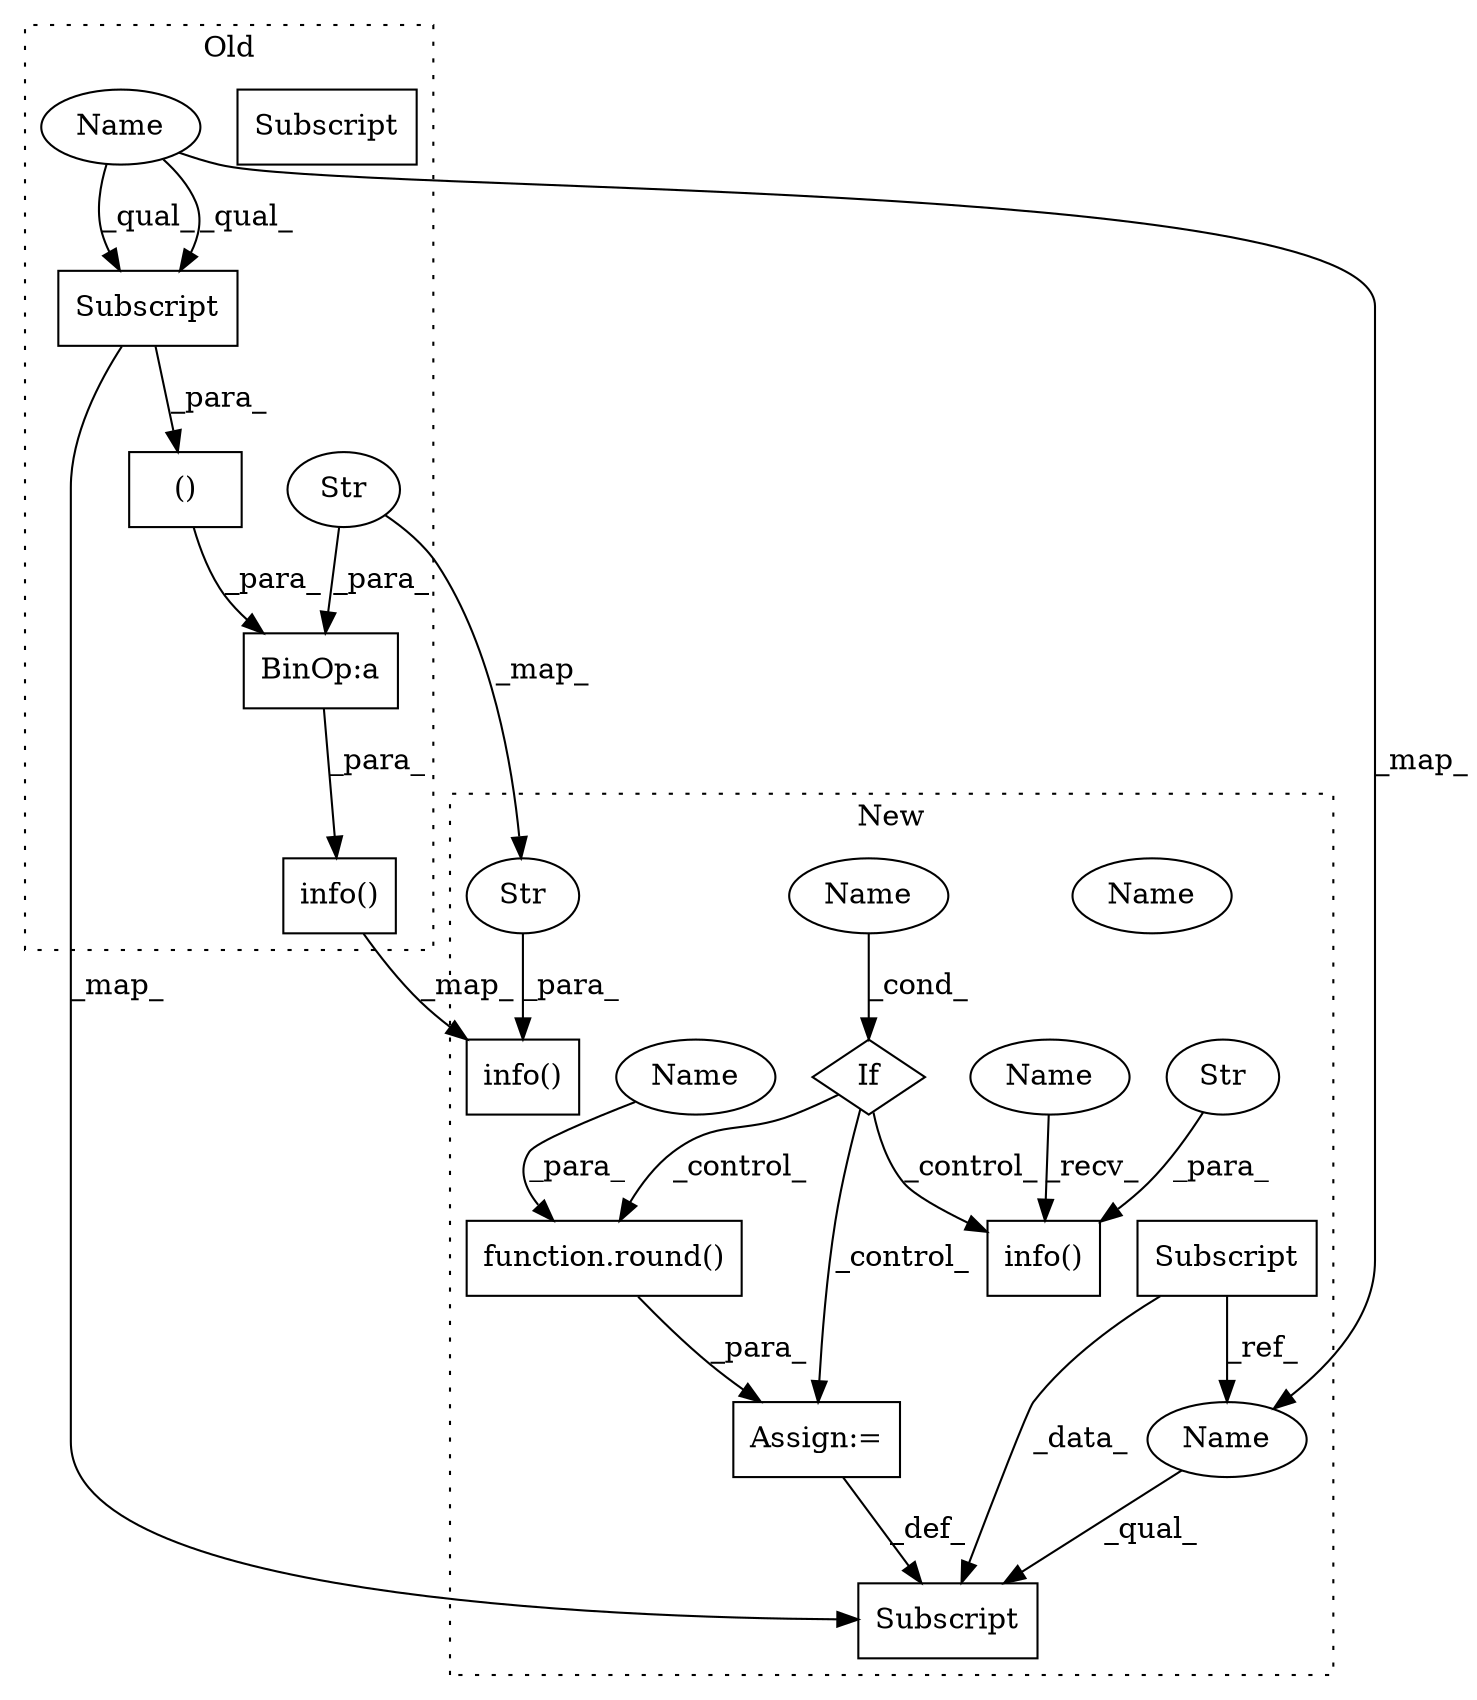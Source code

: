 digraph G {
subgraph cluster0 {
1 [label="()" a="54" s="3185" l="4" shape="box"];
4 [label="BinOp:a" a="82" s="3166" l="3" shape="box"];
8 [label="info()" a="75" s="3114,3190" l="12,1" shape="box"];
10 [label="Str" a="66" s="3126" l="40" shape="ellipse"];
13 [label="Subscript" a="63" s="3170,0" l="15,0" shape="box"];
17 [label="Subscript" a="63" s="3170,0" l="15,0" shape="box"];
18 [label="Name" a="87" s="3170" l="9" shape="ellipse"];
label = "Old";
style="dotted";
}
subgraph cluster1 {
2 [label="info()" a="75" s="3288,3355" l="12,1" shape="box"];
3 [label="If" a="96" s="3264,3274" l="3,14" shape="diamond"];
5 [label="Str" a="66" s="3300" l="55" shape="ellipse"];
6 [label="Name" a="87" s="3267" l="7" shape="ellipse"];
7 [label="info()" a="75" s="3128,3198" l="12,1" shape="box"];
9 [label="Str" a="66" s="3140" l="58" shape="ellipse"];
11 [label="function.round()" a="75" s="3392,3405" l="6,1" shape="box"];
12 [label="Subscript" a="63" s="3369,0" l="20,0" shape="box"];
14 [label="Assign:=" a="68" s="3389" l="3" shape="box"];
15 [label="Subscript" a="63" s="3015,0" l="15,0" shape="box"];
16 [label="Name" a="87" s="3369" l="9" shape="ellipse"];
19 [label="Name" a="87" s="3288" l="6" shape="ellipse"];
20 [label="Name" a="87" s="3398" l="7" shape="ellipse"];
21 [label="Name" a="87" s="3267" l="7" shape="ellipse"];
label = "New";
style="dotted";
}
1 -> 4 [label="_para_"];
3 -> 14 [label="_control_"];
3 -> 11 [label="_control_"];
3 -> 2 [label="_control_"];
4 -> 8 [label="_para_"];
5 -> 2 [label="_para_"];
8 -> 7 [label="_map_"];
9 -> 7 [label="_para_"];
10 -> 9 [label="_map_"];
10 -> 4 [label="_para_"];
11 -> 14 [label="_para_"];
14 -> 12 [label="_def_"];
15 -> 12 [label="_data_"];
15 -> 16 [label="_ref_"];
16 -> 12 [label="_qual_"];
17 -> 1 [label="_para_"];
17 -> 12 [label="_map_"];
18 -> 17 [label="_qual_"];
18 -> 16 [label="_map_"];
18 -> 17 [label="_qual_"];
19 -> 2 [label="_recv_"];
20 -> 11 [label="_para_"];
21 -> 3 [label="_cond_"];
}
